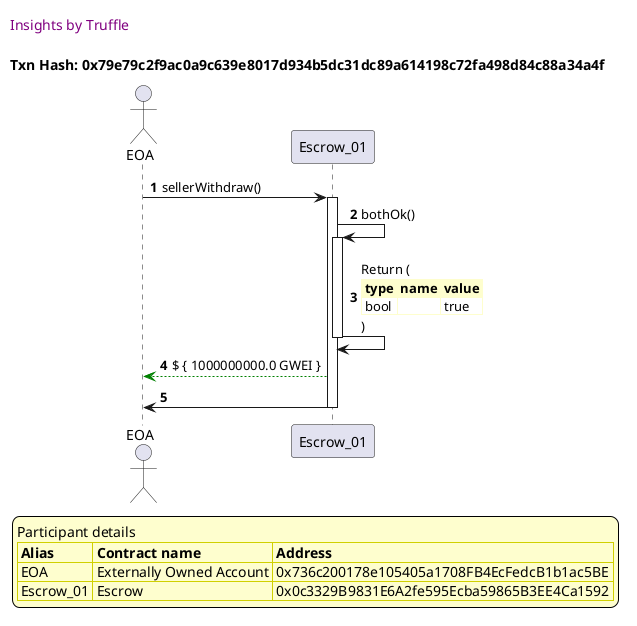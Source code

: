 

@startuml

autonumber
skinparam legendBackgroundColor #FEFECE

<style>
      header {
        HorizontalAlignment left
        FontColor purple
        FontSize 14
        Padding 10
      }
    </style>

header Insights by Truffle

title Txn Hash: 0x79e79c2f9ac0a9c639e8017d934b5dc31dc89a614198c72fa498d84c88a34a4f


actor EOA as "EOA"
participant Escrow_01 as "Escrow_01"

"EOA" -> "Escrow_01" ++: sellerWithdraw()
"Escrow_01" -> "Escrow_01" ++: bothOk()
"Escrow_01" -> "Escrow_01" --: Return (\n\
<#FEFECE,#FEFECE>|= type |= name |= value |\n\
| bool |  | true |\n\
)
"Escrow_01" -[#green]-> "EOA" : $ { 1000000000.0 GWEI }
"Escrow_01" -> "EOA" --: 

legend
Participant details
<#FEFECE,#D0D000>|= Alias |= Contract name |= Address |
<#FEFECE>| EOA | Externally Owned Account | 0x736c200178e105405a1708FB4EcFedcB1b1ac5BE |
<#FEFECE>| Escrow_01 | Escrow | 0x0c3329B9831E6A2fe595Ecba59865B3EE4Ca1592 |
endlegend

@enduml
